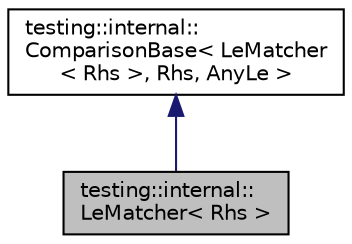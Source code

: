 digraph "testing::internal::LeMatcher&lt; Rhs &gt;"
{
  edge [fontname="Helvetica",fontsize="10",labelfontname="Helvetica",labelfontsize="10"];
  node [fontname="Helvetica",fontsize="10",shape=record];
  Node1 [label="testing::internal::\lLeMatcher\< Rhs \>",height=0.2,width=0.4,color="black", fillcolor="grey75", style="filled", fontcolor="black"];
  Node2 -> Node1 [dir="back",color="midnightblue",fontsize="10",style="solid"];
  Node2 [label="testing::internal::\lComparisonBase\< LeMatcher\l\< Rhs \>, Rhs, AnyLe \>",height=0.2,width=0.4,color="black", fillcolor="white", style="filled",URL="$classtesting_1_1internal_1_1_comparison_base.html"];
}
